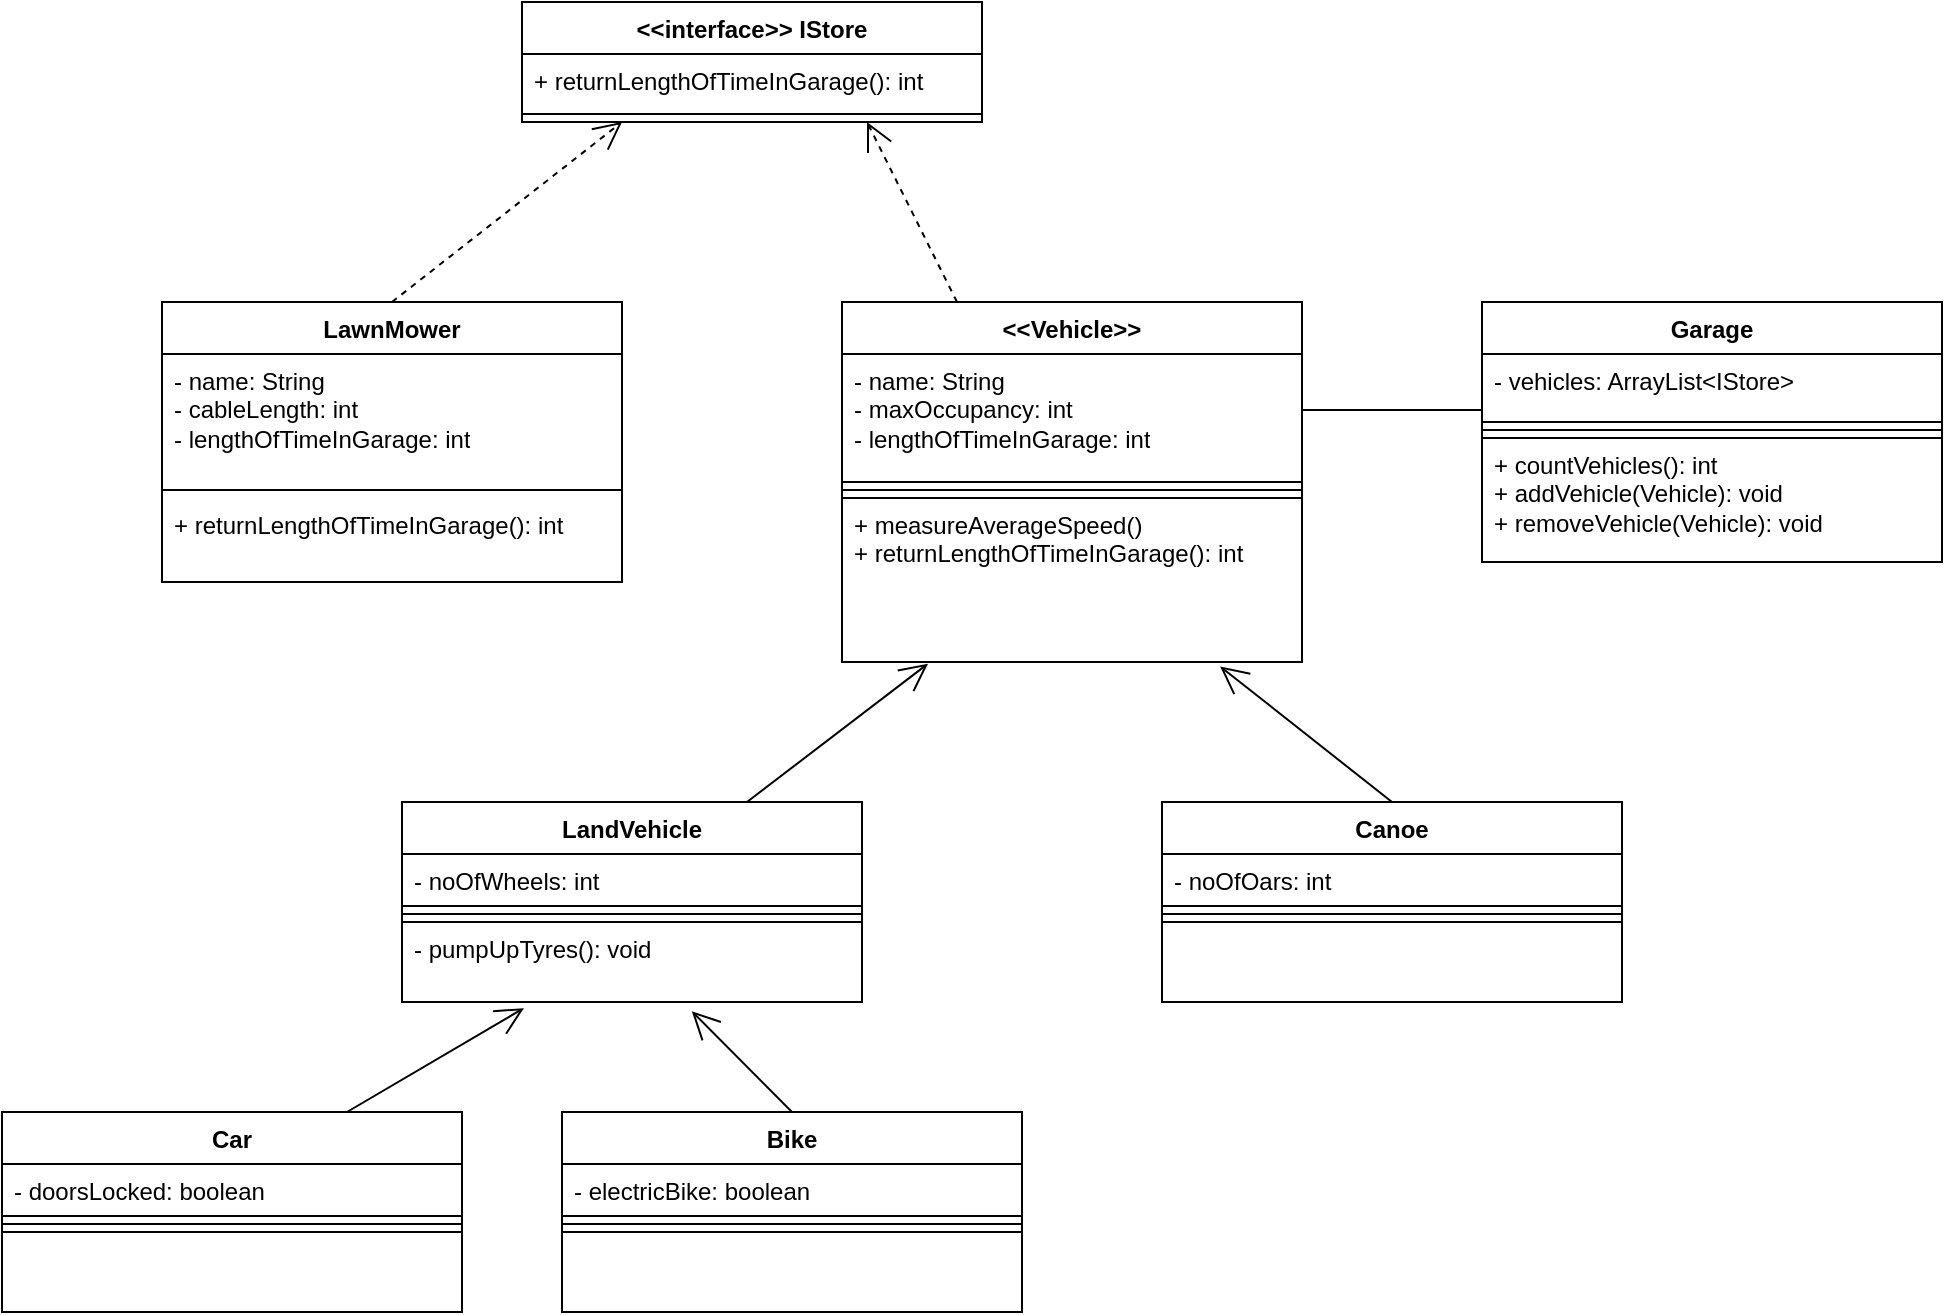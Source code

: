 <mxfile version="23.1.2" type="device">
  <diagram name="Page-1" id="LKPkmurM3TRmm7ap9exo">
    <mxGraphModel dx="1532" dy="1922" grid="1" gridSize="10" guides="1" tooltips="1" connect="1" arrows="1" fold="1" page="1" pageScale="1" pageWidth="827" pageHeight="1169" background="#FFFFFF" math="0" shadow="0">
      <root>
        <mxCell id="0" />
        <mxCell id="1" parent="0" />
        <mxCell id="MOBL0cMNc-LrKo_dZ1xy-1" value="&amp;lt;&amp;lt;Vehicle&amp;gt;&amp;gt;" style="swimlane;fontStyle=1;align=center;verticalAlign=top;childLayout=stackLayout;horizontal=1;startSize=26;horizontalStack=0;resizeParent=1;resizeParentMax=0;resizeLast=0;collapsible=1;marginBottom=0;whiteSpace=wrap;html=1;strokeColor=#000000;" parent="1" vertex="1">
          <mxGeometry x="240" y="80" width="230" height="180" as="geometry" />
        </mxCell>
        <mxCell id="MOBL0cMNc-LrKo_dZ1xy-2" value="- name: String&lt;br&gt;- maxOccupancy: int&lt;br&gt;- lengthOfTimeInGarage: int" style="text;strokeColor=#000000;fillColor=none;align=left;verticalAlign=top;spacingLeft=4;spacingRight=4;overflow=hidden;rotatable=0;points=[[0,0.5],[1,0.5]];portConstraint=eastwest;whiteSpace=wrap;html=1;" parent="MOBL0cMNc-LrKo_dZ1xy-1" vertex="1">
          <mxGeometry y="26" width="230" height="64" as="geometry" />
        </mxCell>
        <mxCell id="MOBL0cMNc-LrKo_dZ1xy-3" value="" style="line;strokeWidth=1;fillColor=none;align=left;verticalAlign=middle;spacingTop=-1;spacingLeft=3;spacingRight=3;rotatable=0;labelPosition=right;points=[];portConstraint=eastwest;strokeColor=#000000;" parent="MOBL0cMNc-LrKo_dZ1xy-1" vertex="1">
          <mxGeometry y="90" width="230" height="8" as="geometry" />
        </mxCell>
        <mxCell id="MOBL0cMNc-LrKo_dZ1xy-4" value="+ measureAverageSpeed()&lt;br&gt;+ returnLengthOfTimeInGarage(): int" style="text;strokeColor=#000000;fillColor=none;align=left;verticalAlign=top;spacingLeft=4;spacingRight=4;overflow=hidden;rotatable=0;points=[[0,0.5],[1,0.5]];portConstraint=eastwest;whiteSpace=wrap;html=1;" parent="MOBL0cMNc-LrKo_dZ1xy-1" vertex="1">
          <mxGeometry y="98" width="230" height="82" as="geometry" />
        </mxCell>
        <mxCell id="MOBL0cMNc-LrKo_dZ1xy-5" value="Car" style="swimlane;fontStyle=1;align=center;verticalAlign=top;childLayout=stackLayout;horizontal=1;startSize=26;horizontalStack=0;resizeParent=1;resizeParentMax=0;resizeLast=0;collapsible=1;marginBottom=0;whiteSpace=wrap;html=1;strokeColor=#000000;" parent="1" vertex="1">
          <mxGeometry x="-180" y="485" width="230" height="100" as="geometry" />
        </mxCell>
        <mxCell id="MOBL0cMNc-LrKo_dZ1xy-6" value="- doorsLocked: boolean" style="text;strokeColor=#000000;fillColor=none;align=left;verticalAlign=top;spacingLeft=4;spacingRight=4;overflow=hidden;rotatable=0;points=[[0,0.5],[1,0.5]];portConstraint=eastwest;whiteSpace=wrap;html=1;" parent="MOBL0cMNc-LrKo_dZ1xy-5" vertex="1">
          <mxGeometry y="26" width="230" height="26" as="geometry" />
        </mxCell>
        <mxCell id="MOBL0cMNc-LrKo_dZ1xy-7" value="" style="line;strokeWidth=1;fillColor=none;align=left;verticalAlign=middle;spacingTop=-1;spacingLeft=3;spacingRight=3;rotatable=0;labelPosition=right;points=[];portConstraint=eastwest;strokeColor=#000000;" parent="MOBL0cMNc-LrKo_dZ1xy-5" vertex="1">
          <mxGeometry y="52" width="230" height="8" as="geometry" />
        </mxCell>
        <mxCell id="MOBL0cMNc-LrKo_dZ1xy-8" value="" style="text;strokeColor=#000000;fillColor=none;align=left;verticalAlign=top;spacingLeft=4;spacingRight=4;overflow=hidden;rotatable=0;points=[[0,0.5],[1,0.5]];portConstraint=eastwest;whiteSpace=wrap;html=1;" parent="MOBL0cMNc-LrKo_dZ1xy-5" vertex="1">
          <mxGeometry y="60" width="230" height="40" as="geometry" />
        </mxCell>
        <mxCell id="MOBL0cMNc-LrKo_dZ1xy-9" value="Bike" style="swimlane;fontStyle=1;align=center;verticalAlign=top;childLayout=stackLayout;horizontal=1;startSize=26;horizontalStack=0;resizeParent=1;resizeParentMax=0;resizeLast=0;collapsible=1;marginBottom=0;whiteSpace=wrap;html=1;strokeColor=#000000;" parent="1" vertex="1">
          <mxGeometry x="100" y="485" width="230" height="100" as="geometry" />
        </mxCell>
        <mxCell id="MOBL0cMNc-LrKo_dZ1xy-10" value="- electricBike: boolean" style="text;strokeColor=#000000;fillColor=none;align=left;verticalAlign=top;spacingLeft=4;spacingRight=4;overflow=hidden;rotatable=0;points=[[0,0.5],[1,0.5]];portConstraint=eastwest;whiteSpace=wrap;html=1;" parent="MOBL0cMNc-LrKo_dZ1xy-9" vertex="1">
          <mxGeometry y="26" width="230" height="26" as="geometry" />
        </mxCell>
        <mxCell id="MOBL0cMNc-LrKo_dZ1xy-11" value="" style="line;strokeWidth=1;fillColor=none;align=left;verticalAlign=middle;spacingTop=-1;spacingLeft=3;spacingRight=3;rotatable=0;labelPosition=right;points=[];portConstraint=eastwest;strokeColor=#000000;" parent="MOBL0cMNc-LrKo_dZ1xy-9" vertex="1">
          <mxGeometry y="52" width="230" height="8" as="geometry" />
        </mxCell>
        <mxCell id="MOBL0cMNc-LrKo_dZ1xy-12" value="" style="text;strokeColor=#000000;fillColor=none;align=left;verticalAlign=top;spacingLeft=4;spacingRight=4;overflow=hidden;rotatable=0;points=[[0,0.5],[1,0.5]];portConstraint=eastwest;whiteSpace=wrap;html=1;" parent="MOBL0cMNc-LrKo_dZ1xy-9" vertex="1">
          <mxGeometry y="60" width="230" height="40" as="geometry" />
        </mxCell>
        <mxCell id="MOBL0cMNc-LrKo_dZ1xy-17" value="" style="endArrow=open;endFill=1;endSize=12;html=1;rounded=0;exitX=0.75;exitY=0;exitDx=0;exitDy=0;entryX=0.265;entryY=1.077;entryDx=0;entryDy=0;entryPerimeter=0;strokeColor=#000000;" parent="1" source="MOBL0cMNc-LrKo_dZ1xy-5" target="MOBL0cMNc-LrKo_dZ1xy-29" edge="1">
          <mxGeometry width="160" relative="1" as="geometry">
            <mxPoint x="10" y="290" as="sourcePoint" />
            <mxPoint x="170" y="290" as="targetPoint" />
          </mxGeometry>
        </mxCell>
        <mxCell id="MOBL0cMNc-LrKo_dZ1xy-18" value="" style="endArrow=open;endFill=1;endSize=12;html=1;rounded=0;entryX=0.63;entryY=1.115;entryDx=0;entryDy=0;exitX=0.5;exitY=0;exitDx=0;exitDy=0;entryPerimeter=0;strokeColor=#000000;" parent="1" source="MOBL0cMNc-LrKo_dZ1xy-9" target="MOBL0cMNc-LrKo_dZ1xy-29" edge="1">
          <mxGeometry width="160" relative="1" as="geometry">
            <mxPoint x="355" y="260" as="sourcePoint" />
            <mxPoint x="740" y="330" as="targetPoint" />
          </mxGeometry>
        </mxCell>
        <mxCell id="MOBL0cMNc-LrKo_dZ1xy-20" value="Garage" style="swimlane;fontStyle=1;align=center;verticalAlign=top;childLayout=stackLayout;horizontal=1;startSize=26;horizontalStack=0;resizeParent=1;resizeParentMax=0;resizeLast=0;collapsible=1;marginBottom=0;whiteSpace=wrap;html=1;strokeColor=#000000;" parent="1" vertex="1">
          <mxGeometry x="560" y="80" width="230" height="130" as="geometry" />
        </mxCell>
        <mxCell id="MOBL0cMNc-LrKo_dZ1xy-21" value="- vehicles: ArrayList&amp;lt;IStore&amp;gt;" style="text;strokeColor=#000000;fillColor=none;align=left;verticalAlign=top;spacingLeft=4;spacingRight=4;overflow=hidden;rotatable=0;points=[[0,0.5],[1,0.5]];portConstraint=eastwest;whiteSpace=wrap;html=1;" parent="MOBL0cMNc-LrKo_dZ1xy-20" vertex="1">
          <mxGeometry y="26" width="230" height="34" as="geometry" />
        </mxCell>
        <mxCell id="MOBL0cMNc-LrKo_dZ1xy-22" value="" style="line;strokeWidth=1;fillColor=none;align=left;verticalAlign=middle;spacingTop=-1;spacingLeft=3;spacingRight=3;rotatable=0;labelPosition=right;points=[];portConstraint=eastwest;strokeColor=#000000;" parent="MOBL0cMNc-LrKo_dZ1xy-20" vertex="1">
          <mxGeometry y="60" width="230" height="8" as="geometry" />
        </mxCell>
        <mxCell id="MOBL0cMNc-LrKo_dZ1xy-23" value="+ countVehicles(): int&lt;br&gt;+ addVehicle(Vehicle): void&lt;br&gt;+ removeVehicle(Vehicle): void" style="text;strokeColor=#000000;fillColor=none;align=left;verticalAlign=top;spacingLeft=4;spacingRight=4;overflow=hidden;rotatable=0;points=[[0,0.5],[1,0.5]];portConstraint=eastwest;whiteSpace=wrap;html=1;" parent="MOBL0cMNc-LrKo_dZ1xy-20" vertex="1">
          <mxGeometry y="68" width="230" height="62" as="geometry" />
        </mxCell>
        <mxCell id="MOBL0cMNc-LrKo_dZ1xy-25" value="" style="line;strokeWidth=1;fillColor=none;align=left;verticalAlign=middle;spacingTop=-1;spacingLeft=3;spacingRight=3;rotatable=0;labelPosition=right;points=[];portConstraint=eastwest;strokeColor=#000000;" parent="1" vertex="1">
          <mxGeometry x="470" y="130" width="90" height="8" as="geometry" />
        </mxCell>
        <mxCell id="MOBL0cMNc-LrKo_dZ1xy-26" value="LandVehicle" style="swimlane;fontStyle=1;align=center;verticalAlign=top;childLayout=stackLayout;horizontal=1;startSize=26;horizontalStack=0;resizeParent=1;resizeParentMax=0;resizeLast=0;collapsible=1;marginBottom=0;whiteSpace=wrap;html=1;strokeColor=#000000;" parent="1" vertex="1">
          <mxGeometry x="20" y="330" width="230" height="100" as="geometry" />
        </mxCell>
        <mxCell id="MOBL0cMNc-LrKo_dZ1xy-27" value="- noOfWheels: int" style="text;strokeColor=#000000;fillColor=none;align=left;verticalAlign=top;spacingLeft=4;spacingRight=4;overflow=hidden;rotatable=0;points=[[0,0.5],[1,0.5]];portConstraint=eastwest;whiteSpace=wrap;html=1;" parent="MOBL0cMNc-LrKo_dZ1xy-26" vertex="1">
          <mxGeometry y="26" width="230" height="26" as="geometry" />
        </mxCell>
        <mxCell id="MOBL0cMNc-LrKo_dZ1xy-28" value="" style="line;strokeWidth=1;fillColor=none;align=left;verticalAlign=middle;spacingTop=-1;spacingLeft=3;spacingRight=3;rotatable=0;labelPosition=right;points=[];portConstraint=eastwest;strokeColor=#000000;" parent="MOBL0cMNc-LrKo_dZ1xy-26" vertex="1">
          <mxGeometry y="52" width="230" height="8" as="geometry" />
        </mxCell>
        <mxCell id="MOBL0cMNc-LrKo_dZ1xy-29" value="- pumpUpTyres(): void" style="text;strokeColor=#000000;fillColor=none;align=left;verticalAlign=top;spacingLeft=4;spacingRight=4;overflow=hidden;rotatable=0;points=[[0,0.5],[1,0.5]];portConstraint=eastwest;whiteSpace=wrap;html=1;" parent="MOBL0cMNc-LrKo_dZ1xy-26" vertex="1">
          <mxGeometry y="60" width="230" height="40" as="geometry" />
        </mxCell>
        <mxCell id="MOBL0cMNc-LrKo_dZ1xy-30" value="" style="endArrow=open;endFill=1;endSize=12;html=1;rounded=0;exitX=0.75;exitY=0;exitDx=0;exitDy=0;entryX=0.187;entryY=1.01;entryDx=0;entryDy=0;entryPerimeter=0;strokeColor=#000000;" parent="1" source="MOBL0cMNc-LrKo_dZ1xy-26" target="MOBL0cMNc-LrKo_dZ1xy-4" edge="1">
          <mxGeometry width="160" relative="1" as="geometry">
            <mxPoint x="140" y="327" as="sourcePoint" />
            <mxPoint x="228" y="260" as="targetPoint" />
          </mxGeometry>
        </mxCell>
        <mxCell id="MOBL0cMNc-LrKo_dZ1xy-31" value="Canoe" style="swimlane;fontStyle=1;align=center;verticalAlign=top;childLayout=stackLayout;horizontal=1;startSize=26;horizontalStack=0;resizeParent=1;resizeParentMax=0;resizeLast=0;collapsible=1;marginBottom=0;whiteSpace=wrap;html=1;strokeColor=#000000;" parent="1" vertex="1">
          <mxGeometry x="400" y="330" width="230" height="100" as="geometry" />
        </mxCell>
        <mxCell id="MOBL0cMNc-LrKo_dZ1xy-32" value="- noOfOars: int" style="text;strokeColor=#000000;fillColor=none;align=left;verticalAlign=top;spacingLeft=4;spacingRight=4;overflow=hidden;rotatable=0;points=[[0,0.5],[1,0.5]];portConstraint=eastwest;whiteSpace=wrap;html=1;" parent="MOBL0cMNc-LrKo_dZ1xy-31" vertex="1">
          <mxGeometry y="26" width="230" height="26" as="geometry" />
        </mxCell>
        <mxCell id="MOBL0cMNc-LrKo_dZ1xy-33" value="" style="line;strokeWidth=1;fillColor=none;align=left;verticalAlign=middle;spacingTop=-1;spacingLeft=3;spacingRight=3;rotatable=0;labelPosition=right;points=[];portConstraint=eastwest;strokeColor=#000000;" parent="MOBL0cMNc-LrKo_dZ1xy-31" vertex="1">
          <mxGeometry y="52" width="230" height="8" as="geometry" />
        </mxCell>
        <mxCell id="MOBL0cMNc-LrKo_dZ1xy-34" value="" style="text;strokeColor=#000000;fillColor=none;align=left;verticalAlign=top;spacingLeft=4;spacingRight=4;overflow=hidden;rotatable=0;points=[[0,0.5],[1,0.5]];portConstraint=eastwest;whiteSpace=wrap;html=1;" parent="MOBL0cMNc-LrKo_dZ1xy-31" vertex="1">
          <mxGeometry y="60" width="230" height="40" as="geometry" />
        </mxCell>
        <mxCell id="MOBL0cMNc-LrKo_dZ1xy-35" value="" style="endArrow=open;endFill=1;endSize=12;html=1;rounded=0;entryX=0.822;entryY=1.027;entryDx=0;entryDy=0;entryPerimeter=0;exitX=0.5;exitY=0;exitDx=0;exitDy=0;" parent="1" source="MOBL0cMNc-LrKo_dZ1xy-31" target="MOBL0cMNc-LrKo_dZ1xy-4" edge="1">
          <mxGeometry width="160" relative="1" as="geometry">
            <mxPoint x="450" y="320" as="sourcePoint" />
            <mxPoint x="610" y="320" as="targetPoint" />
          </mxGeometry>
        </mxCell>
        <mxCell id="mFql6sKxUkszcuAIbTXJ-1" value="LawnMower" style="swimlane;fontStyle=1;align=center;verticalAlign=top;childLayout=stackLayout;horizontal=1;startSize=26;horizontalStack=0;resizeParent=1;resizeParentMax=0;resizeLast=0;collapsible=1;marginBottom=0;whiteSpace=wrap;html=1;" vertex="1" parent="1">
          <mxGeometry x="-100" y="80" width="230" height="140" as="geometry" />
        </mxCell>
        <mxCell id="mFql6sKxUkszcuAIbTXJ-2" value="- name: String&lt;br&gt;- cableLength: int&lt;br&gt;- lengthOfTimeInGarage: int" style="text;strokeColor=none;fillColor=none;align=left;verticalAlign=top;spacingLeft=4;spacingRight=4;overflow=hidden;rotatable=0;points=[[0,0.5],[1,0.5]];portConstraint=eastwest;whiteSpace=wrap;html=1;" vertex="1" parent="mFql6sKxUkszcuAIbTXJ-1">
          <mxGeometry y="26" width="230" height="64" as="geometry" />
        </mxCell>
        <mxCell id="mFql6sKxUkszcuAIbTXJ-3" value="" style="line;strokeWidth=1;fillColor=none;align=left;verticalAlign=middle;spacingTop=-1;spacingLeft=3;spacingRight=3;rotatable=0;labelPosition=right;points=[];portConstraint=eastwest;strokeColor=inherit;" vertex="1" parent="mFql6sKxUkszcuAIbTXJ-1">
          <mxGeometry y="90" width="230" height="8" as="geometry" />
        </mxCell>
        <mxCell id="mFql6sKxUkszcuAIbTXJ-4" value="+ returnLengthOfTimeInGarage(): int" style="text;strokeColor=none;fillColor=none;align=left;verticalAlign=top;spacingLeft=4;spacingRight=4;overflow=hidden;rotatable=0;points=[[0,0.5],[1,0.5]];portConstraint=eastwest;whiteSpace=wrap;html=1;" vertex="1" parent="mFql6sKxUkszcuAIbTXJ-1">
          <mxGeometry y="98" width="230" height="42" as="geometry" />
        </mxCell>
        <mxCell id="mFql6sKxUkszcuAIbTXJ-5" value="&amp;lt;&amp;lt;interface&amp;gt;&amp;gt; IStore" style="swimlane;fontStyle=1;align=center;verticalAlign=top;childLayout=stackLayout;horizontal=1;startSize=26;horizontalStack=0;resizeParent=1;resizeParentMax=0;resizeLast=0;collapsible=1;marginBottom=0;whiteSpace=wrap;html=1;" vertex="1" parent="1">
          <mxGeometry x="80" y="-70" width="230" height="60" as="geometry" />
        </mxCell>
        <mxCell id="mFql6sKxUkszcuAIbTXJ-6" value="+ returnLengthOfTimeInGarage(): int" style="text;strokeColor=none;fillColor=none;align=left;verticalAlign=top;spacingLeft=4;spacingRight=4;overflow=hidden;rotatable=0;points=[[0,0.5],[1,0.5]];portConstraint=eastwest;whiteSpace=wrap;html=1;" vertex="1" parent="mFql6sKxUkszcuAIbTXJ-5">
          <mxGeometry y="26" width="230" height="26" as="geometry" />
        </mxCell>
        <mxCell id="mFql6sKxUkszcuAIbTXJ-7" value="" style="line;strokeWidth=1;fillColor=none;align=left;verticalAlign=middle;spacingTop=-1;spacingLeft=3;spacingRight=3;rotatable=0;labelPosition=right;points=[];portConstraint=eastwest;strokeColor=inherit;" vertex="1" parent="mFql6sKxUkszcuAIbTXJ-5">
          <mxGeometry y="52" width="230" height="8" as="geometry" />
        </mxCell>
        <mxCell id="mFql6sKxUkszcuAIbTXJ-9" value="" style="endArrow=open;endSize=12;dashed=1;html=1;rounded=0;exitX=0.5;exitY=0;exitDx=0;exitDy=0;" edge="1" parent="1" source="mFql6sKxUkszcuAIbTXJ-1">
          <mxGeometry x="-0.0" width="160" relative="1" as="geometry">
            <mxPoint x="-80" y="20" as="sourcePoint" />
            <mxPoint x="130" y="-10" as="targetPoint" />
            <mxPoint as="offset" />
          </mxGeometry>
        </mxCell>
        <mxCell id="mFql6sKxUkszcuAIbTXJ-10" value="" style="endArrow=open;endSize=12;dashed=1;html=1;rounded=0;entryX=0.75;entryY=1;entryDx=0;entryDy=0;exitX=0.25;exitY=0;exitDx=0;exitDy=0;" edge="1" parent="1" source="MOBL0cMNc-LrKo_dZ1xy-1" target="mFql6sKxUkszcuAIbTXJ-5">
          <mxGeometry width="160" relative="1" as="geometry">
            <mxPoint x="130" y="40" as="sourcePoint" />
            <mxPoint x="290" y="40" as="targetPoint" />
          </mxGeometry>
        </mxCell>
      </root>
    </mxGraphModel>
  </diagram>
</mxfile>
